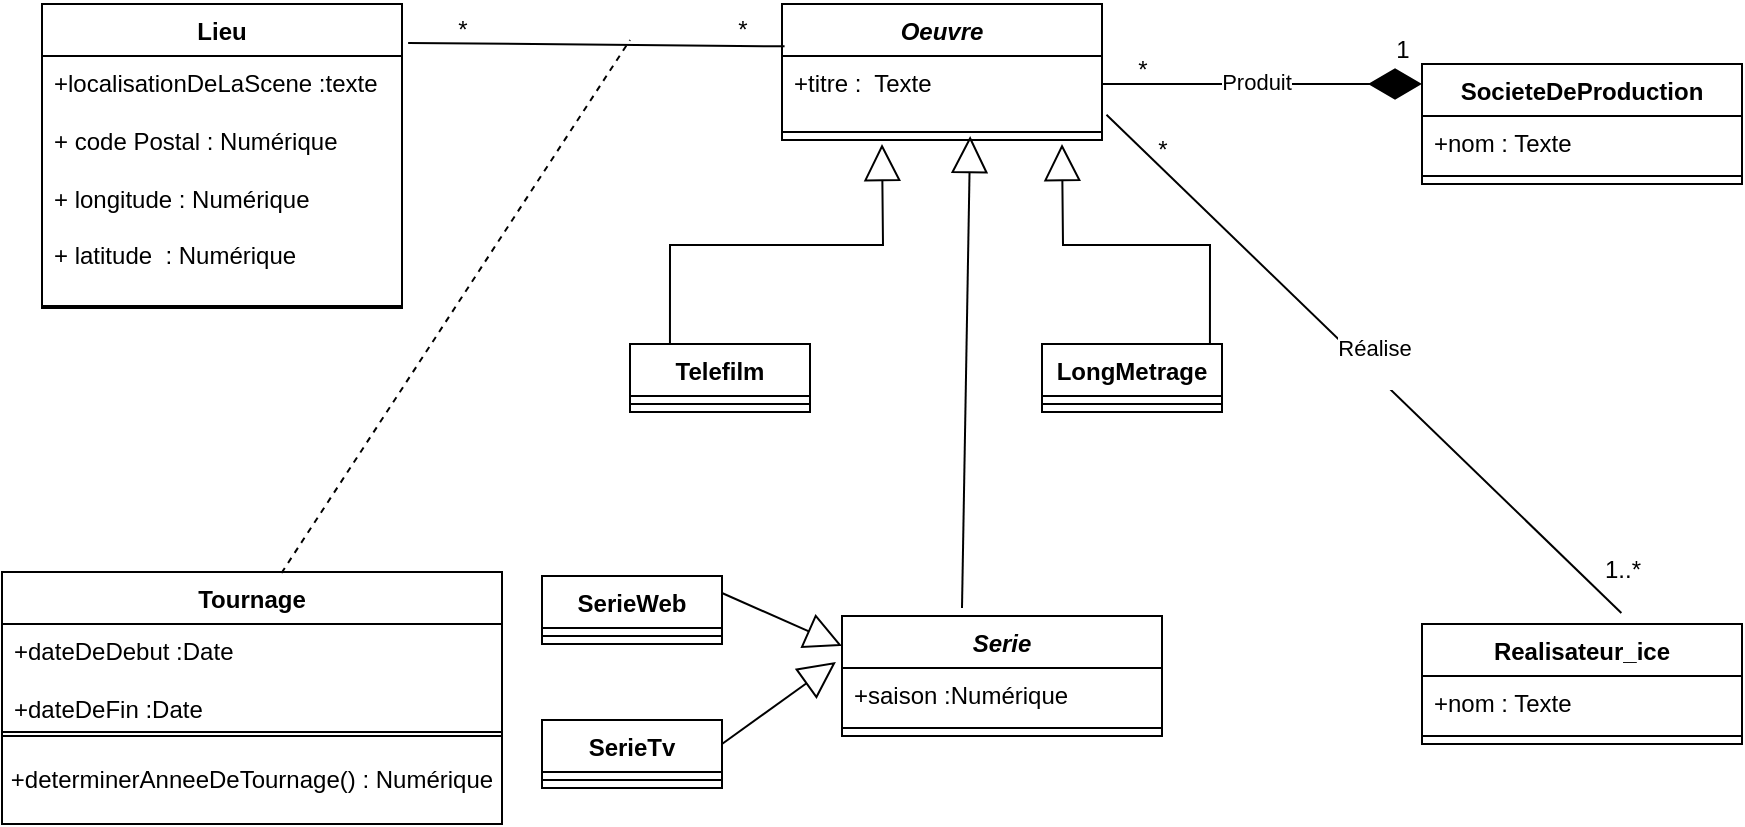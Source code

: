 <mxfile version="22.1.21" type="github">
  <diagram name="Page-1" id="kLz4-u6_VjbXKLenjGcM">
    <mxGraphModel dx="982" dy="508" grid="1" gridSize="10" guides="1" tooltips="1" connect="1" arrows="1" fold="1" page="1" pageScale="1" pageWidth="827" pageHeight="1169" math="0" shadow="0">
      <root>
        <mxCell id="0" />
        <mxCell id="1" parent="0" />
        <mxCell id="PNJPhnujvYJMzO8sxgvw-102" value="SocieteDeProduction" style="swimlane;fontStyle=1;align=center;verticalAlign=top;childLayout=stackLayout;horizontal=1;startSize=26;horizontalStack=0;resizeParent=1;resizeParentMax=0;resizeLast=0;collapsible=1;marginBottom=0;whiteSpace=wrap;html=1;" vertex="1" parent="1">
          <mxGeometry x="720" y="40" width="160" height="60" as="geometry" />
        </mxCell>
        <mxCell id="PNJPhnujvYJMzO8sxgvw-103" value="+nom : Texte" style="text;strokeColor=none;fillColor=none;align=left;verticalAlign=top;spacingLeft=4;spacingRight=4;overflow=hidden;rotatable=0;points=[[0,0.5],[1,0.5]];portConstraint=eastwest;whiteSpace=wrap;html=1;" vertex="1" parent="PNJPhnujvYJMzO8sxgvw-102">
          <mxGeometry y="26" width="160" height="26" as="geometry" />
        </mxCell>
        <mxCell id="PNJPhnujvYJMzO8sxgvw-104" value="" style="line;strokeWidth=1;fillColor=none;align=left;verticalAlign=middle;spacingTop=-1;spacingLeft=3;spacingRight=3;rotatable=0;labelPosition=right;points=[];portConstraint=eastwest;strokeColor=inherit;" vertex="1" parent="PNJPhnujvYJMzO8sxgvw-102">
          <mxGeometry y="52" width="160" height="8" as="geometry" />
        </mxCell>
        <mxCell id="PNJPhnujvYJMzO8sxgvw-110" value="&lt;i&gt;Oeuvre&lt;/i&gt;" style="swimlane;fontStyle=1;align=center;verticalAlign=top;childLayout=stackLayout;horizontal=1;startSize=26;horizontalStack=0;resizeParent=1;resizeParentMax=0;resizeLast=0;collapsible=1;marginBottom=0;whiteSpace=wrap;html=1;" vertex="1" parent="1">
          <mxGeometry x="400" y="10" width="160" height="68" as="geometry" />
        </mxCell>
        <mxCell id="PNJPhnujvYJMzO8sxgvw-111" value="+titre :&amp;nbsp; Texte" style="text;strokeColor=none;fillColor=none;align=left;verticalAlign=top;spacingLeft=4;spacingRight=4;overflow=hidden;rotatable=0;points=[[0,0.5],[1,0.5]];portConstraint=eastwest;whiteSpace=wrap;html=1;" vertex="1" parent="PNJPhnujvYJMzO8sxgvw-110">
          <mxGeometry y="26" width="160" height="34" as="geometry" />
        </mxCell>
        <mxCell id="PNJPhnujvYJMzO8sxgvw-112" value="" style="line;strokeWidth=1;fillColor=none;align=left;verticalAlign=middle;spacingTop=-1;spacingLeft=3;spacingRight=3;rotatable=0;labelPosition=right;points=[];portConstraint=eastwest;strokeColor=inherit;" vertex="1" parent="PNJPhnujvYJMzO8sxgvw-110">
          <mxGeometry y="60" width="160" height="8" as="geometry" />
        </mxCell>
        <mxCell id="PNJPhnujvYJMzO8sxgvw-114" value="&lt;i&gt;Serie&lt;/i&gt;" style="swimlane;fontStyle=1;align=center;verticalAlign=top;childLayout=stackLayout;horizontal=1;startSize=26;horizontalStack=0;resizeParent=1;resizeParentMax=0;resizeLast=0;collapsible=1;marginBottom=0;whiteSpace=wrap;html=1;" vertex="1" parent="1">
          <mxGeometry x="430" y="316" width="160" height="60" as="geometry" />
        </mxCell>
        <mxCell id="PNJPhnujvYJMzO8sxgvw-115" value="+saison :Numérique" style="text;strokeColor=none;fillColor=none;align=left;verticalAlign=top;spacingLeft=4;spacingRight=4;overflow=hidden;rotatable=0;points=[[0,0.5],[1,0.5]];portConstraint=eastwest;whiteSpace=wrap;html=1;" vertex="1" parent="PNJPhnujvYJMzO8sxgvw-114">
          <mxGeometry y="26" width="160" height="26" as="geometry" />
        </mxCell>
        <mxCell id="PNJPhnujvYJMzO8sxgvw-116" value="" style="line;strokeWidth=1;fillColor=none;align=left;verticalAlign=middle;spacingTop=-1;spacingLeft=3;spacingRight=3;rotatable=0;labelPosition=right;points=[];portConstraint=eastwest;strokeColor=inherit;" vertex="1" parent="PNJPhnujvYJMzO8sxgvw-114">
          <mxGeometry y="52" width="160" height="8" as="geometry" />
        </mxCell>
        <mxCell id="PNJPhnujvYJMzO8sxgvw-118" value="Tournage" style="swimlane;fontStyle=1;align=center;verticalAlign=top;childLayout=stackLayout;horizontal=1;startSize=26;horizontalStack=0;resizeParent=1;resizeParentMax=0;resizeLast=0;collapsible=1;marginBottom=0;whiteSpace=wrap;html=1;" vertex="1" parent="1">
          <mxGeometry x="10" y="294" width="250" height="82" as="geometry" />
        </mxCell>
        <mxCell id="PNJPhnujvYJMzO8sxgvw-119" value="&lt;div&gt;+dateDeDebut :Date&lt;br&gt;&lt;/div&gt;&lt;div&gt;&lt;br&gt;&lt;/div&gt;&lt;div&gt;+dateDeFin :Date&lt;br&gt;&lt;/div&gt;" style="text;strokeColor=none;fillColor=none;align=left;verticalAlign=top;spacingLeft=4;spacingRight=4;overflow=hidden;rotatable=0;points=[[0,0.5],[1,0.5]];portConstraint=eastwest;whiteSpace=wrap;html=1;" vertex="1" parent="PNJPhnujvYJMzO8sxgvw-118">
          <mxGeometry y="26" width="250" height="54" as="geometry" />
        </mxCell>
        <mxCell id="PNJPhnujvYJMzO8sxgvw-150" value="" style="whiteSpace=wrap;html=1;" vertex="1" parent="PNJPhnujvYJMzO8sxgvw-118">
          <mxGeometry y="80" width="250" height="2" as="geometry" />
        </mxCell>
        <mxCell id="PNJPhnujvYJMzO8sxgvw-122" value="SerieTv" style="swimlane;fontStyle=1;align=center;verticalAlign=top;childLayout=stackLayout;horizontal=1;startSize=26;horizontalStack=0;resizeParent=1;resizeParentMax=0;resizeLast=0;collapsible=1;marginBottom=0;whiteSpace=wrap;html=1;" vertex="1" parent="1">
          <mxGeometry x="280" y="368" width="90" height="34" as="geometry" />
        </mxCell>
        <mxCell id="PNJPhnujvYJMzO8sxgvw-124" value="" style="line;strokeWidth=1;fillColor=none;align=left;verticalAlign=middle;spacingTop=-1;spacingLeft=3;spacingRight=3;rotatable=0;labelPosition=right;points=[];portConstraint=eastwest;strokeColor=inherit;" vertex="1" parent="PNJPhnujvYJMzO8sxgvw-122">
          <mxGeometry y="26" width="90" height="8" as="geometry" />
        </mxCell>
        <mxCell id="PNJPhnujvYJMzO8sxgvw-126" value="Realisateur_ice" style="swimlane;fontStyle=1;align=center;verticalAlign=top;childLayout=stackLayout;horizontal=1;startSize=26;horizontalStack=0;resizeParent=1;resizeParentMax=0;resizeLast=0;collapsible=1;marginBottom=0;whiteSpace=wrap;html=1;" vertex="1" parent="1">
          <mxGeometry x="720" y="320" width="160" height="60" as="geometry" />
        </mxCell>
        <mxCell id="PNJPhnujvYJMzO8sxgvw-127" value="+nom : Texte" style="text;strokeColor=none;fillColor=none;align=left;verticalAlign=top;spacingLeft=4;spacingRight=4;overflow=hidden;rotatable=0;points=[[0,0.5],[1,0.5]];portConstraint=eastwest;whiteSpace=wrap;html=1;" vertex="1" parent="PNJPhnujvYJMzO8sxgvw-126">
          <mxGeometry y="26" width="160" height="26" as="geometry" />
        </mxCell>
        <mxCell id="PNJPhnujvYJMzO8sxgvw-128" value="" style="line;strokeWidth=1;fillColor=none;align=left;verticalAlign=middle;spacingTop=-1;spacingLeft=3;spacingRight=3;rotatable=0;labelPosition=right;points=[];portConstraint=eastwest;strokeColor=inherit;" vertex="1" parent="PNJPhnujvYJMzO8sxgvw-126">
          <mxGeometry y="52" width="160" height="8" as="geometry" />
        </mxCell>
        <mxCell id="PNJPhnujvYJMzO8sxgvw-130" value="Lieu" style="swimlane;fontStyle=1;align=center;verticalAlign=top;childLayout=stackLayout;horizontal=1;startSize=26;horizontalStack=0;resizeParent=1;resizeParentMax=0;resizeLast=0;collapsible=1;marginBottom=0;whiteSpace=wrap;html=1;" vertex="1" parent="1">
          <mxGeometry x="30" y="10" width="180" height="152" as="geometry" />
        </mxCell>
        <mxCell id="PNJPhnujvYJMzO8sxgvw-131" value="&lt;div&gt;+localisationDeLaScene :texte&lt;/div&gt;&lt;div&gt;&lt;br&gt;&lt;/div&gt;&lt;div&gt;+ code Postal : Numérique&lt;/div&gt;&lt;div&gt;&lt;br&gt;&lt;/div&gt;&lt;div&gt;+ longitude : Numérique&lt;/div&gt;&lt;div&gt;&lt;br&gt;&lt;/div&gt;&lt;div&gt;+ latitude&amp;nbsp; : Numérique&lt;br&gt;&lt;/div&gt;&lt;div&gt;&lt;br&gt;&lt;/div&gt;&lt;div&gt;&lt;br&gt;&lt;/div&gt;&lt;div&gt;&lt;br&gt;&lt;/div&gt;&lt;div&gt;&lt;br&gt;&lt;/div&gt;" style="text;strokeColor=none;fillColor=none;align=left;verticalAlign=top;spacingLeft=4;spacingRight=4;overflow=hidden;rotatable=0;points=[[0,0.5],[1,0.5]];portConstraint=eastwest;whiteSpace=wrap;html=1;" vertex="1" parent="PNJPhnujvYJMzO8sxgvw-130">
          <mxGeometry y="26" width="180" height="124" as="geometry" />
        </mxCell>
        <mxCell id="PNJPhnujvYJMzO8sxgvw-132" value="" style="line;strokeWidth=1;fillColor=none;align=left;verticalAlign=middle;spacingTop=-1;spacingLeft=3;spacingRight=3;rotatable=0;labelPosition=right;points=[];portConstraint=eastwest;strokeColor=inherit;" vertex="1" parent="PNJPhnujvYJMzO8sxgvw-130">
          <mxGeometry y="150" width="180" height="2" as="geometry" />
        </mxCell>
        <mxCell id="PNJPhnujvYJMzO8sxgvw-138" value="SerieWeb" style="swimlane;fontStyle=1;align=center;verticalAlign=top;childLayout=stackLayout;horizontal=1;startSize=26;horizontalStack=0;resizeParent=1;resizeParentMax=0;resizeLast=0;collapsible=1;marginBottom=0;whiteSpace=wrap;html=1;" vertex="1" parent="1">
          <mxGeometry x="280" y="296" width="90" height="34" as="geometry" />
        </mxCell>
        <mxCell id="PNJPhnujvYJMzO8sxgvw-139" value="" style="line;strokeWidth=1;fillColor=none;align=left;verticalAlign=middle;spacingTop=-1;spacingLeft=3;spacingRight=3;rotatable=0;labelPosition=right;points=[];portConstraint=eastwest;strokeColor=inherit;" vertex="1" parent="PNJPhnujvYJMzO8sxgvw-138">
          <mxGeometry y="26" width="90" height="8" as="geometry" />
        </mxCell>
        <mxCell id="PNJPhnujvYJMzO8sxgvw-140" value="Telefilm" style="swimlane;fontStyle=1;align=center;verticalAlign=top;childLayout=stackLayout;horizontal=1;startSize=26;horizontalStack=0;resizeParent=1;resizeParentMax=0;resizeLast=0;collapsible=1;marginBottom=0;whiteSpace=wrap;html=1;" vertex="1" parent="1">
          <mxGeometry x="324" y="180" width="90" height="34" as="geometry" />
        </mxCell>
        <mxCell id="PNJPhnujvYJMzO8sxgvw-141" value="" style="line;strokeWidth=1;fillColor=none;align=left;verticalAlign=middle;spacingTop=-1;spacingLeft=3;spacingRight=3;rotatable=0;labelPosition=right;points=[];portConstraint=eastwest;strokeColor=inherit;" vertex="1" parent="PNJPhnujvYJMzO8sxgvw-140">
          <mxGeometry y="26" width="90" height="8" as="geometry" />
        </mxCell>
        <mxCell id="PNJPhnujvYJMzO8sxgvw-142" value="LongMetrage" style="swimlane;fontStyle=1;align=center;verticalAlign=top;childLayout=stackLayout;horizontal=1;startSize=26;horizontalStack=0;resizeParent=1;resizeParentMax=0;resizeLast=0;collapsible=1;marginBottom=0;whiteSpace=wrap;html=1;" vertex="1" parent="1">
          <mxGeometry x="530" y="180" width="90" height="34" as="geometry" />
        </mxCell>
        <mxCell id="PNJPhnujvYJMzO8sxgvw-143" value="" style="line;strokeWidth=1;fillColor=none;align=left;verticalAlign=middle;spacingTop=-1;spacingLeft=3;spacingRight=3;rotatable=0;labelPosition=right;points=[];portConstraint=eastwest;strokeColor=inherit;" vertex="1" parent="PNJPhnujvYJMzO8sxgvw-142">
          <mxGeometry y="26" width="90" height="8" as="geometry" />
        </mxCell>
        <mxCell id="PNJPhnujvYJMzO8sxgvw-145" value="" style="endArrow=block;endSize=16;endFill=0;html=1;rounded=0;exitX=0.222;exitY=0;exitDx=0;exitDy=0;exitPerimeter=0;edgeStyle=orthogonalEdgeStyle;" edge="1" parent="1" source="PNJPhnujvYJMzO8sxgvw-140">
          <mxGeometry width="160" relative="1" as="geometry">
            <mxPoint x="400" y="190" as="sourcePoint" />
            <mxPoint x="450" y="80" as="targetPoint" />
          </mxGeometry>
        </mxCell>
        <mxCell id="PNJPhnujvYJMzO8sxgvw-147" value="" style="endArrow=block;endSize=16;endFill=0;html=1;rounded=0;exitX=0.933;exitY=0;exitDx=0;exitDy=0;edgeStyle=orthogonalEdgeStyle;exitPerimeter=0;" edge="1" parent="1" source="PNJPhnujvYJMzO8sxgvw-142">
          <mxGeometry width="160" relative="1" as="geometry">
            <mxPoint x="560" y="162" as="sourcePoint" />
            <mxPoint x="540" y="80" as="targetPoint" />
          </mxGeometry>
        </mxCell>
        <mxCell id="PNJPhnujvYJMzO8sxgvw-148" value="" style="endArrow=block;endSize=16;endFill=0;html=1;rounded=0;entryX=0.588;entryY=0.75;entryDx=0;entryDy=0;entryPerimeter=0;exitX=0.375;exitY=-0.067;exitDx=0;exitDy=0;exitPerimeter=0;" edge="1" parent="1" source="PNJPhnujvYJMzO8sxgvw-114" target="PNJPhnujvYJMzO8sxgvw-112">
          <mxGeometry width="160" relative="1" as="geometry">
            <mxPoint x="494" y="320" as="sourcePoint" />
            <mxPoint x="640" y="290" as="targetPoint" />
          </mxGeometry>
        </mxCell>
        <mxCell id="PNJPhnujvYJMzO8sxgvw-149" value="" style="endArrow=block;endSize=16;endFill=0;html=1;rounded=0;exitX=1;exitY=0.25;exitDx=0;exitDy=0;entryX=0;entryY=0.25;entryDx=0;entryDy=0;" edge="1" parent="1" source="PNJPhnujvYJMzO8sxgvw-138" target="PNJPhnujvYJMzO8sxgvw-114">
          <mxGeometry width="160" relative="1" as="geometry">
            <mxPoint x="330" y="290" as="sourcePoint" />
            <mxPoint x="490" y="290" as="targetPoint" />
          </mxGeometry>
        </mxCell>
        <mxCell id="PNJPhnujvYJMzO8sxgvw-152" value="+determinerAnneeDeTournage() : Numérique" style="whiteSpace=wrap;html=1;" vertex="1" parent="1">
          <mxGeometry x="10" y="376" width="250" height="44" as="geometry" />
        </mxCell>
        <mxCell id="PNJPhnujvYJMzO8sxgvw-156" value="" style="endArrow=block;endSize=16;endFill=0;html=1;rounded=0;entryX=-0.019;entryY=-0.115;entryDx=0;entryDy=0;entryPerimeter=0;" edge="1" parent="1" target="PNJPhnujvYJMzO8sxgvw-115">
          <mxGeometry width="160" relative="1" as="geometry">
            <mxPoint x="370" y="380" as="sourcePoint" />
            <mxPoint x="430" y="440" as="targetPoint" />
            <mxPoint as="offset" />
          </mxGeometry>
        </mxCell>
        <mxCell id="PNJPhnujvYJMzO8sxgvw-158" value="" style="endArrow=diamondThin;endFill=1;endSize=24;html=1;rounded=0;" edge="1" parent="1">
          <mxGeometry width="160" relative="1" as="geometry">
            <mxPoint x="560" y="50" as="sourcePoint" />
            <mxPoint x="720" y="50" as="targetPoint" />
          </mxGeometry>
        </mxCell>
        <mxCell id="PNJPhnujvYJMzO8sxgvw-159" value="Produit" style="edgeLabel;html=1;align=center;verticalAlign=middle;resizable=0;points=[];" vertex="1" connectable="0" parent="PNJPhnujvYJMzO8sxgvw-158">
          <mxGeometry x="-0.037" y="1" relative="1" as="geometry">
            <mxPoint as="offset" />
          </mxGeometry>
        </mxCell>
        <mxCell id="PNJPhnujvYJMzO8sxgvw-169" value="*" style="text;html=1;align=center;verticalAlign=middle;resizable=0;points=[];autosize=1;strokeColor=none;fillColor=none;" vertex="1" parent="1">
          <mxGeometry x="565" y="28" width="30" height="30" as="geometry" />
        </mxCell>
        <mxCell id="PNJPhnujvYJMzO8sxgvw-170" value="" style="endArrow=none;html=1;rounded=0;entryX=1.017;entryY=0.128;entryDx=0;entryDy=0;entryPerimeter=0;exitX=0.008;exitY=-0.142;exitDx=0;exitDy=0;exitPerimeter=0;" edge="1" parent="1" source="PNJPhnujvYJMzO8sxgvw-111" target="PNJPhnujvYJMzO8sxgvw-130">
          <mxGeometry width="50" height="50" relative="1" as="geometry">
            <mxPoint x="450" y="230" as="sourcePoint" />
            <mxPoint x="500" y="180" as="targetPoint" />
            <Array as="points" />
          </mxGeometry>
        </mxCell>
        <mxCell id="PNJPhnujvYJMzO8sxgvw-171" value="*" style="text;html=1;align=center;verticalAlign=middle;resizable=0;points=[];autosize=1;strokeColor=none;fillColor=none;" vertex="1" parent="1">
          <mxGeometry x="225" y="8" width="30" height="30" as="geometry" />
        </mxCell>
        <mxCell id="PNJPhnujvYJMzO8sxgvw-172" value="*" style="text;html=1;align=center;verticalAlign=middle;resizable=0;points=[];autosize=1;strokeColor=none;fillColor=none;" vertex="1" parent="1">
          <mxGeometry x="365" y="8" width="30" height="30" as="geometry" />
        </mxCell>
        <mxCell id="PNJPhnujvYJMzO8sxgvw-173" value="" style="endArrow=none;html=1;rounded=0;entryX=1.014;entryY=0.863;entryDx=0;entryDy=0;entryPerimeter=0;exitX=0.623;exitY=-0.092;exitDx=0;exitDy=0;exitPerimeter=0;" edge="1" parent="1" source="PNJPhnujvYJMzO8sxgvw-126" target="PNJPhnujvYJMzO8sxgvw-111">
          <mxGeometry width="50" height="50" relative="1" as="geometry">
            <mxPoint x="710" y="230" as="sourcePoint" />
            <mxPoint x="760" y="180" as="targetPoint" />
          </mxGeometry>
        </mxCell>
        <mxCell id="PNJPhnujvYJMzO8sxgvw-178" value="&lt;div&gt;Réalise&lt;/div&gt;&lt;div&gt;&lt;br&gt;&lt;/div&gt;" style="edgeLabel;html=1;align=center;verticalAlign=middle;resizable=0;points=[];" vertex="1" connectable="0" parent="PNJPhnujvYJMzO8sxgvw-173">
          <mxGeometry x="-0.017" y="-3" relative="1" as="geometry">
            <mxPoint y="-1" as="offset" />
          </mxGeometry>
        </mxCell>
        <mxCell id="PNJPhnujvYJMzO8sxgvw-174" value="*" style="text;html=1;align=center;verticalAlign=middle;resizable=0;points=[];autosize=1;strokeColor=none;fillColor=none;" vertex="1" parent="1">
          <mxGeometry x="575" y="68" width="30" height="30" as="geometry" />
        </mxCell>
        <mxCell id="PNJPhnujvYJMzO8sxgvw-175" value="1..*" style="text;html=1;align=center;verticalAlign=middle;resizable=0;points=[];autosize=1;strokeColor=none;fillColor=none;" vertex="1" parent="1">
          <mxGeometry x="800" y="278" width="40" height="30" as="geometry" />
        </mxCell>
        <mxCell id="PNJPhnujvYJMzO8sxgvw-177" value="1" style="text;html=1;align=center;verticalAlign=middle;resizable=0;points=[];autosize=1;strokeColor=none;fillColor=none;" vertex="1" parent="1">
          <mxGeometry x="695" y="18" width="30" height="30" as="geometry" />
        </mxCell>
        <mxCell id="PNJPhnujvYJMzO8sxgvw-179" value="" style="endArrow=none;dashed=1;html=1;rounded=0;exitX=0.559;exitY=0.006;exitDx=0;exitDy=0;exitPerimeter=0;" edge="1" parent="1" source="PNJPhnujvYJMzO8sxgvw-118">
          <mxGeometry width="50" height="50" relative="1" as="geometry">
            <mxPoint x="274" y="78" as="sourcePoint" />
            <mxPoint x="324" y="28" as="targetPoint" />
          </mxGeometry>
        </mxCell>
      </root>
    </mxGraphModel>
  </diagram>
</mxfile>
